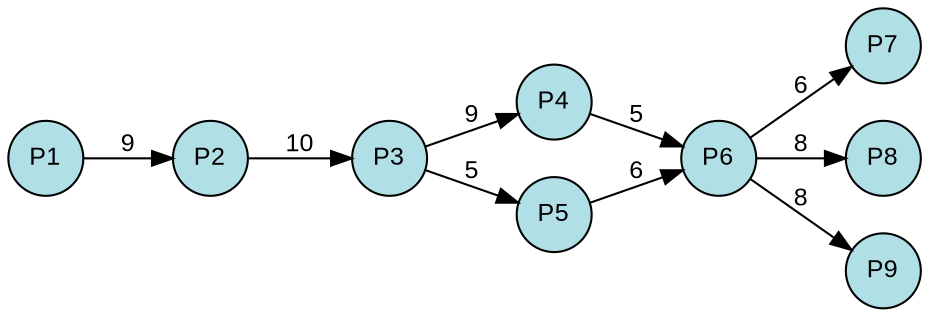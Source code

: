 digraph {
  splines=true;
node [margin=0 fontname=arial fontcolor=black fontsize=12 shape=circle width=0.5 fixedsize=true style=filled fillcolor=powderblue]
  1 [label="P1"]
  2 [label="P2"]
  3 [label="P3"]
  4 [label="P4"]
  5 [label="P5"]
  6 [label="P6"]
  7 [label="P7"]
  8 [label="P8"]
  9 [label="P9"]
rankdir=LR
edge [margin=0 fontname=arial fontcolor=black fontsize=12]
	1 -> 2 [label="9"]
	2 -> 3 [label="10"]
	3 -> 4 [label="9"]
	3 -> 5 [label="5"]
	4 -> 6 [label="5"]
	5 -> 6 [label="6"]
	6 -> 7 [label="6"]
	6 -> 8 [label="8"]
	6 -> 9 [label="8"]
	{rank=same  1 }
	{rank=same  2 }
	{rank=same  3 }
	{rank=same  4, 5 }
	{rank=same  6 }
	{rank=same  7, 8, 9 }
} 
